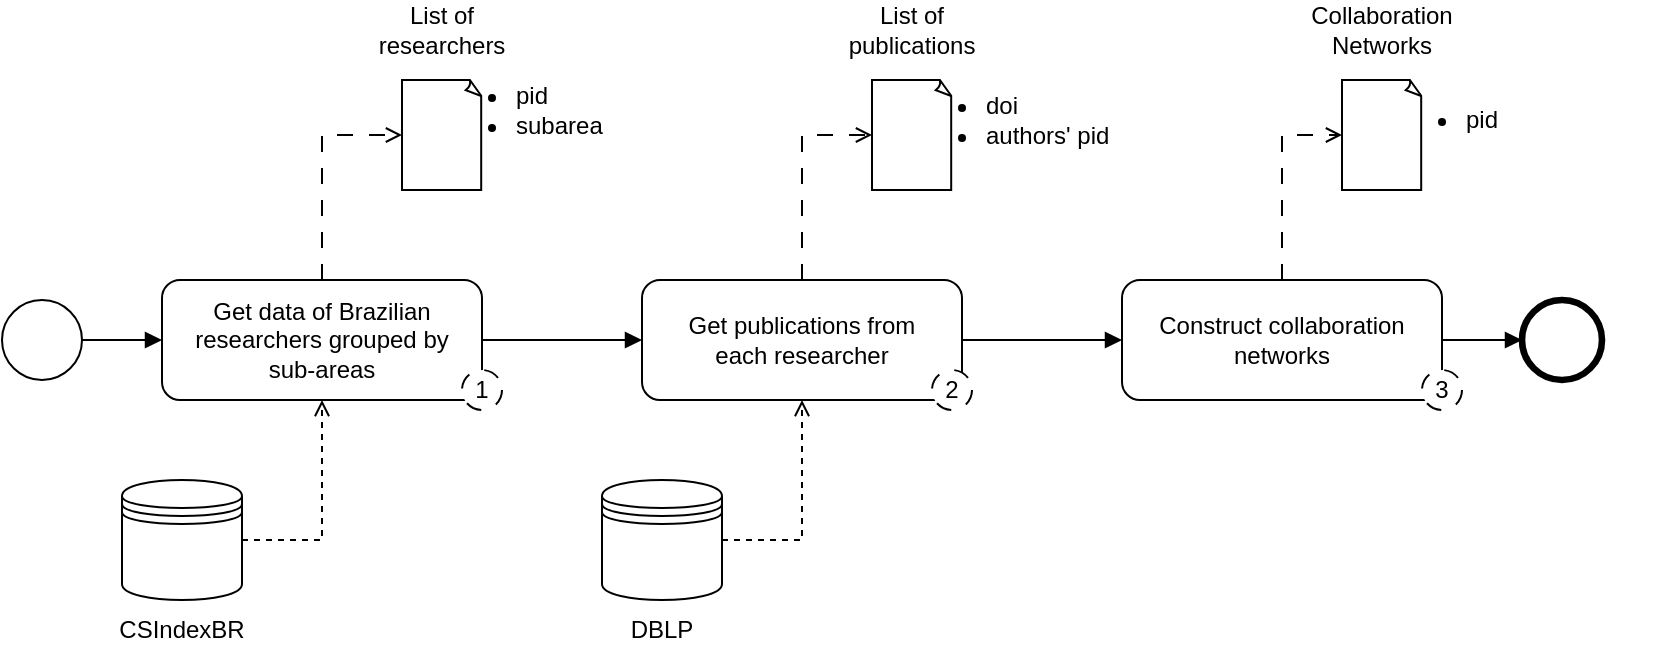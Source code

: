 <mxfile version="26.0.9">
  <diagram name="Page-1" id="V9PzqqAMAO7DC7pykh0G">
    <mxGraphModel dx="937" dy="614" grid="1" gridSize="10" guides="1" tooltips="1" connect="1" arrows="1" fold="1" page="1" pageScale="1" pageWidth="850" pageHeight="1100" math="0" shadow="0">
      <root>
        <mxCell id="0" />
        <mxCell id="1" parent="0" />
        <mxCell id="xVAZ35e9PzBfvQ0z8WeJ-7" style="edgeStyle=orthogonalEdgeStyle;rounded=0;orthogonalLoop=1;jettySize=auto;html=1;entryX=0;entryY=0.5;entryDx=0;entryDy=0;endArrow=block;endFill=1;" parent="1" source="xVAZ35e9PzBfvQ0z8WeJ-1" target="xVAZ35e9PzBfvQ0z8WeJ-4" edge="1">
          <mxGeometry relative="1" as="geometry" />
        </mxCell>
        <mxCell id="xVAZ35e9PzBfvQ0z8WeJ-1" value="" style="ellipse;whiteSpace=wrap;html=1;aspect=fixed;" parent="1" vertex="1">
          <mxGeometry x="40" y="200" width="40" height="40" as="geometry" />
        </mxCell>
        <mxCell id="xVAZ35e9PzBfvQ0z8WeJ-6" style="edgeStyle=orthogonalEdgeStyle;rounded=0;orthogonalLoop=1;jettySize=auto;html=1;entryX=0.5;entryY=1;entryDx=0;entryDy=0;dashed=1;endArrow=open;endFill=0;exitX=1;exitY=0.5;exitDx=0;exitDy=0;" parent="1" source="xVAZ35e9PzBfvQ0z8WeJ-2" target="xVAZ35e9PzBfvQ0z8WeJ-4" edge="1">
          <mxGeometry relative="1" as="geometry" />
        </mxCell>
        <mxCell id="xVAZ35e9PzBfvQ0z8WeJ-2" value="" style="shape=datastore;whiteSpace=wrap;html=1;" parent="1" vertex="1">
          <mxGeometry x="100" y="290" width="60" height="60" as="geometry" />
        </mxCell>
        <mxCell id="ugE8eCadMXiWpP4OOKlq-5" style="edgeStyle=orthogonalEdgeStyle;rounded=0;orthogonalLoop=1;jettySize=auto;html=1;exitX=1;exitY=0.5;exitDx=0;exitDy=0;entryX=0;entryY=0.5;entryDx=0;entryDy=0;endArrow=block;endFill=1;" edge="1" parent="1" source="xVAZ35e9PzBfvQ0z8WeJ-4" target="ugE8eCadMXiWpP4OOKlq-3">
          <mxGeometry relative="1" as="geometry" />
        </mxCell>
        <mxCell id="xVAZ35e9PzBfvQ0z8WeJ-4" value="" style="rounded=1;whiteSpace=wrap;html=1;" parent="1" vertex="1">
          <mxGeometry x="120" y="190" width="160" height="60" as="geometry" />
        </mxCell>
        <mxCell id="xVAZ35e9PzBfvQ0z8WeJ-5" value="Get data of Brazilian researchers grouped by sub-areas" style="text;html=1;align=center;verticalAlign=middle;whiteSpace=wrap;rounded=0;" parent="1" vertex="1">
          <mxGeometry x="130" y="205" width="140" height="30" as="geometry" />
        </mxCell>
        <mxCell id="xVAZ35e9PzBfvQ0z8WeJ-8" value="" style="whiteSpace=wrap;html=1;shape=mxgraph.basic.document" parent="1" vertex="1">
          <mxGeometry x="240" y="90" width="40" height="55" as="geometry" />
        </mxCell>
        <mxCell id="xVAZ35e9PzBfvQ0z8WeJ-9" style="edgeStyle=orthogonalEdgeStyle;rounded=0;orthogonalLoop=1;jettySize=auto;html=1;exitX=0.5;exitY=0;exitDx=0;exitDy=0;entryX=0;entryY=0.5;entryDx=0;entryDy=0;entryPerimeter=0;dashed=1;dashPattern=8 8;endArrow=open;endFill=0;" parent="1" source="xVAZ35e9PzBfvQ0z8WeJ-4" target="xVAZ35e9PzBfvQ0z8WeJ-8" edge="1">
          <mxGeometry relative="1" as="geometry" />
        </mxCell>
        <mxCell id="xVAZ35e9PzBfvQ0z8WeJ-10" value="CSIndexBR" style="text;html=1;align=center;verticalAlign=middle;whiteSpace=wrap;rounded=0;" parent="1" vertex="1">
          <mxGeometry x="100" y="350" width="60" height="30" as="geometry" />
        </mxCell>
        <mxCell id="ugE8eCadMXiWpP4OOKlq-1" value="&lt;ul&gt;&lt;li&gt;pid&lt;/li&gt;&lt;li&gt;subarea&lt;/li&gt;&lt;/ul&gt;" style="text;html=1;align=left;verticalAlign=middle;whiteSpace=wrap;rounded=0;" vertex="1" parent="1">
          <mxGeometry x="255" y="90" width="105" height="30" as="geometry" />
        </mxCell>
        <mxCell id="ugE8eCadMXiWpP4OOKlq-2" value="List of researchers" style="text;html=1;align=center;verticalAlign=middle;whiteSpace=wrap;rounded=0;" vertex="1" parent="1">
          <mxGeometry x="230" y="50" width="60" height="30" as="geometry" />
        </mxCell>
        <mxCell id="ugE8eCadMXiWpP4OOKlq-3" value="" style="rounded=1;whiteSpace=wrap;html=1;" vertex="1" parent="1">
          <mxGeometry x="360" y="190" width="160" height="60" as="geometry" />
        </mxCell>
        <mxCell id="ugE8eCadMXiWpP4OOKlq-4" value="Get publications from each researcher" style="text;html=1;align=center;verticalAlign=middle;whiteSpace=wrap;rounded=0;" vertex="1" parent="1">
          <mxGeometry x="380" y="205" width="120" height="30" as="geometry" />
        </mxCell>
        <mxCell id="ugE8eCadMXiWpP4OOKlq-8" style="edgeStyle=orthogonalEdgeStyle;rounded=0;orthogonalLoop=1;jettySize=auto;html=1;exitX=1;exitY=0.5;exitDx=0;exitDy=0;entryX=0.5;entryY=1;entryDx=0;entryDy=0;dashed=1;endArrow=open;endFill=0;" edge="1" parent="1" source="ugE8eCadMXiWpP4OOKlq-6" target="ugE8eCadMXiWpP4OOKlq-3">
          <mxGeometry relative="1" as="geometry" />
        </mxCell>
        <mxCell id="ugE8eCadMXiWpP4OOKlq-6" value="" style="shape=datastore;whiteSpace=wrap;html=1;" vertex="1" parent="1">
          <mxGeometry x="340" y="290" width="60" height="60" as="geometry" />
        </mxCell>
        <mxCell id="ugE8eCadMXiWpP4OOKlq-7" value="DBLP" style="text;html=1;align=center;verticalAlign=middle;whiteSpace=wrap;rounded=0;" vertex="1" parent="1">
          <mxGeometry x="340" y="350" width="60" height="30" as="geometry" />
        </mxCell>
        <mxCell id="ugE8eCadMXiWpP4OOKlq-13" value="" style="whiteSpace=wrap;html=1;shape=mxgraph.basic.document" vertex="1" parent="1">
          <mxGeometry x="475" y="90" width="40" height="55" as="geometry" />
        </mxCell>
        <mxCell id="ugE8eCadMXiWpP4OOKlq-14" value="&lt;ul&gt;&lt;li&gt;doi&lt;/li&gt;&lt;li&gt;&lt;span style=&quot;background-color: transparent; color: light-dark(rgb(0, 0, 0), rgb(255, 255, 255));&quot;&gt;authors&#39; pid&lt;/span&gt;&lt;br&gt;&lt;/li&gt;&lt;/ul&gt;" style="text;html=1;align=left;verticalAlign=middle;whiteSpace=wrap;rounded=0;" vertex="1" parent="1">
          <mxGeometry x="490" y="90" width="135" height="40" as="geometry" />
        </mxCell>
        <mxCell id="ugE8eCadMXiWpP4OOKlq-15" value="List of publications" style="text;html=1;align=center;verticalAlign=middle;whiteSpace=wrap;rounded=0;" vertex="1" parent="1">
          <mxGeometry x="465" y="50" width="60" height="30" as="geometry" />
        </mxCell>
        <mxCell id="ugE8eCadMXiWpP4OOKlq-16" style="edgeStyle=orthogonalEdgeStyle;rounded=0;orthogonalLoop=1;jettySize=auto;html=1;exitX=0.5;exitY=0;exitDx=0;exitDy=0;entryX=0;entryY=0.5;entryDx=0;entryDy=0;entryPerimeter=0;dashed=1;dashPattern=8 8;endArrow=open;endFill=0;" edge="1" parent="1" source="ugE8eCadMXiWpP4OOKlq-3" target="ugE8eCadMXiWpP4OOKlq-13">
          <mxGeometry relative="1" as="geometry" />
        </mxCell>
        <mxCell id="ugE8eCadMXiWpP4OOKlq-18" style="edgeStyle=orthogonalEdgeStyle;rounded=0;orthogonalLoop=1;jettySize=auto;html=1;exitX=1;exitY=0.5;exitDx=0;exitDy=0;entryX=0;entryY=0.5;entryDx=0;entryDy=0;endArrow=block;endFill=1;" edge="1" parent="1" target="ugE8eCadMXiWpP4OOKlq-19" source="ugE8eCadMXiWpP4OOKlq-3">
          <mxGeometry relative="1" as="geometry">
            <mxPoint x="515" y="220" as="sourcePoint" />
            <mxPoint x="585" y="220" as="targetPoint" />
          </mxGeometry>
        </mxCell>
        <mxCell id="ugE8eCadMXiWpP4OOKlq-19" value="" style="rounded=1;whiteSpace=wrap;html=1;" vertex="1" parent="1">
          <mxGeometry x="600" y="190" width="160" height="60" as="geometry" />
        </mxCell>
        <mxCell id="ugE8eCadMXiWpP4OOKlq-20" value="Construct collaboration networks" style="text;html=1;align=center;verticalAlign=middle;whiteSpace=wrap;rounded=0;" vertex="1" parent="1">
          <mxGeometry x="615" y="205" width="130" height="30" as="geometry" />
        </mxCell>
        <mxCell id="ugE8eCadMXiWpP4OOKlq-21" value="" style="whiteSpace=wrap;html=1;shape=mxgraph.basic.document" vertex="1" parent="1">
          <mxGeometry x="710" y="90" width="40" height="55" as="geometry" />
        </mxCell>
        <mxCell id="ugE8eCadMXiWpP4OOKlq-22" value="Collaboration&lt;div&gt;Networks&lt;/div&gt;" style="text;html=1;align=center;verticalAlign=middle;whiteSpace=wrap;rounded=0;" vertex="1" parent="1">
          <mxGeometry x="700" y="50" width="60" height="30" as="geometry" />
        </mxCell>
        <mxCell id="ugE8eCadMXiWpP4OOKlq-25" style="edgeStyle=orthogonalEdgeStyle;rounded=0;orthogonalLoop=1;jettySize=auto;html=1;exitX=0.5;exitY=0;exitDx=0;exitDy=0;entryX=0;entryY=0.5;entryDx=0;entryDy=0;entryPerimeter=0;dashed=1;dashPattern=8 8;endArrow=open;endFill=0;" edge="1" parent="1" source="ugE8eCadMXiWpP4OOKlq-19" target="ugE8eCadMXiWpP4OOKlq-21">
          <mxGeometry relative="1" as="geometry" />
        </mxCell>
        <mxCell id="ugE8eCadMXiWpP4OOKlq-26" value="&lt;ul&gt;&lt;li&gt;pid&lt;/li&gt;&lt;/ul&gt;" style="text;html=1;align=left;verticalAlign=middle;whiteSpace=wrap;rounded=0;" vertex="1" parent="1">
          <mxGeometry x="730" y="90" width="135" height="40" as="geometry" />
        </mxCell>
        <mxCell id="ugE8eCadMXiWpP4OOKlq-27" value="" style="points=[[0.145,0.145,0],[0.5,0,0],[0.855,0.145,0],[1,0.5,0],[0.855,0.855,0],[0.5,1,0],[0.145,0.855,0],[0,0.5,0]];shape=mxgraph.bpmn.event;html=1;verticalLabelPosition=bottom;labelBackgroundColor=#ffffff;verticalAlign=top;align=center;perimeter=ellipsePerimeter;outlineConnect=0;aspect=fixed;outline=end;symbol=terminate2;strokeWidth=1.1;" vertex="1" parent="1">
          <mxGeometry x="800" y="200" width="40" height="40" as="geometry" />
        </mxCell>
        <mxCell id="ugE8eCadMXiWpP4OOKlq-28" style="edgeStyle=orthogonalEdgeStyle;rounded=0;orthogonalLoop=1;jettySize=auto;html=1;exitX=1;exitY=0.5;exitDx=0;exitDy=0;entryX=0;entryY=0.5;entryDx=0;entryDy=0;entryPerimeter=0;endArrow=block;endFill=1;" edge="1" parent="1" source="ugE8eCadMXiWpP4OOKlq-19" target="ugE8eCadMXiWpP4OOKlq-27">
          <mxGeometry relative="1" as="geometry" />
        </mxCell>
        <mxCell id="ugE8eCadMXiWpP4OOKlq-32" value="" style="group" vertex="1" connectable="0" parent="1">
          <mxGeometry x="270" y="235" width="20" height="20" as="geometry" />
        </mxCell>
        <mxCell id="ugE8eCadMXiWpP4OOKlq-29" value="" style="ellipse;whiteSpace=wrap;html=1;aspect=fixed;dashed=1;dashPattern=8 8;" vertex="1" parent="ugE8eCadMXiWpP4OOKlq-32">
          <mxGeometry width="20" height="20" as="geometry" />
        </mxCell>
        <mxCell id="ugE8eCadMXiWpP4OOKlq-30" value="1" style="text;html=1;align=center;verticalAlign=middle;whiteSpace=wrap;rounded=0;" vertex="1" parent="ugE8eCadMXiWpP4OOKlq-32">
          <mxGeometry x="5" y="5" width="10" height="10" as="geometry" />
        </mxCell>
        <mxCell id="ugE8eCadMXiWpP4OOKlq-33" value="" style="group" vertex="1" connectable="0" parent="1">
          <mxGeometry x="505" y="235" width="20" height="20" as="geometry" />
        </mxCell>
        <mxCell id="ugE8eCadMXiWpP4OOKlq-34" value="" style="ellipse;whiteSpace=wrap;html=1;aspect=fixed;dashed=1;dashPattern=8 8;" vertex="1" parent="ugE8eCadMXiWpP4OOKlq-33">
          <mxGeometry width="20" height="20" as="geometry" />
        </mxCell>
        <mxCell id="ugE8eCadMXiWpP4OOKlq-35" value="2" style="text;html=1;align=center;verticalAlign=middle;whiteSpace=wrap;rounded=0;" vertex="1" parent="ugE8eCadMXiWpP4OOKlq-33">
          <mxGeometry x="5" y="5" width="10" height="10" as="geometry" />
        </mxCell>
        <mxCell id="ugE8eCadMXiWpP4OOKlq-36" value="" style="group" vertex="1" connectable="0" parent="1">
          <mxGeometry x="750" y="235" width="20" height="20" as="geometry" />
        </mxCell>
        <mxCell id="ugE8eCadMXiWpP4OOKlq-37" value="" style="ellipse;whiteSpace=wrap;html=1;aspect=fixed;dashed=1;dashPattern=8 8;" vertex="1" parent="ugE8eCadMXiWpP4OOKlq-36">
          <mxGeometry width="20" height="20" as="geometry" />
        </mxCell>
        <mxCell id="ugE8eCadMXiWpP4OOKlq-38" value="3" style="text;html=1;align=center;verticalAlign=middle;whiteSpace=wrap;rounded=0;" vertex="1" parent="ugE8eCadMXiWpP4OOKlq-36">
          <mxGeometry x="5" y="5" width="10" height="10" as="geometry" />
        </mxCell>
      </root>
    </mxGraphModel>
  </diagram>
</mxfile>
